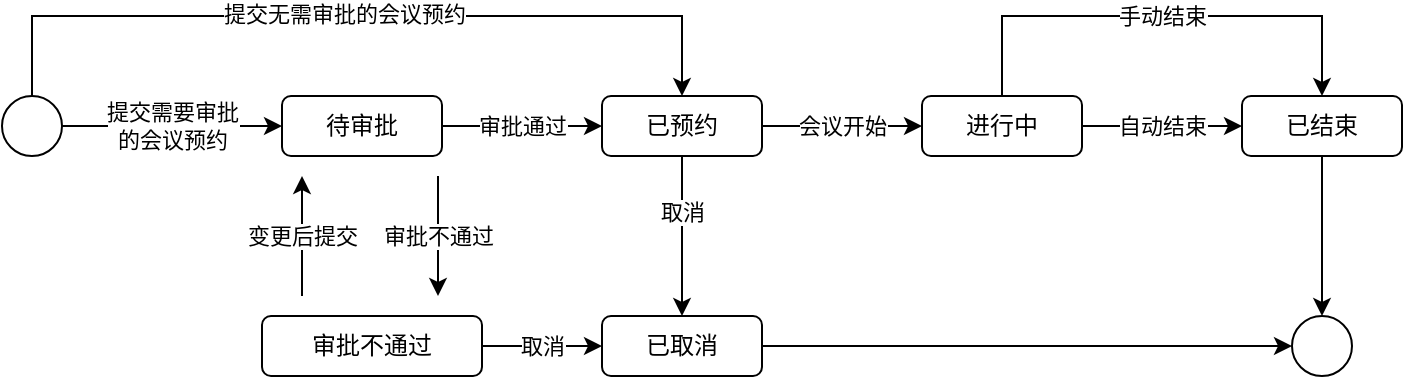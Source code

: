 <mxfile version="15.5.4" type="github">
  <diagram id="YL43AJyx3949HWcpRNl4" name="Page-1">
    <mxGraphModel dx="1422" dy="796" grid="1" gridSize="10" guides="1" tooltips="1" connect="1" arrows="1" fold="1" page="1" pageScale="1" pageWidth="827" pageHeight="1169" math="0" shadow="0">
      <root>
        <mxCell id="0" />
        <mxCell id="1" parent="0" />
        <mxCell id="Fh0NfpgvWq6EmZwrz6L6-4" value="提交需要审批&lt;br&gt;的会议预约" style="edgeStyle=orthogonalEdgeStyle;rounded=0;orthogonalLoop=1;jettySize=auto;html=1;" edge="1" parent="1" source="Fh0NfpgvWq6EmZwrz6L6-1" target="Fh0NfpgvWq6EmZwrz6L6-2">
          <mxGeometry relative="1" as="geometry" />
        </mxCell>
        <mxCell id="Fh0NfpgvWq6EmZwrz6L6-7" style="edgeStyle=orthogonalEdgeStyle;rounded=0;orthogonalLoop=1;jettySize=auto;html=1;entryX=0.5;entryY=0;entryDx=0;entryDy=0;" edge="1" parent="1" source="Fh0NfpgvWq6EmZwrz6L6-1" target="Fh0NfpgvWq6EmZwrz6L6-5">
          <mxGeometry relative="1" as="geometry">
            <Array as="points">
              <mxPoint x="55" y="120" />
              <mxPoint x="380" y="120" />
            </Array>
          </mxGeometry>
        </mxCell>
        <mxCell id="Fh0NfpgvWq6EmZwrz6L6-8" value="提交无需审批的会议预约" style="edgeLabel;html=1;align=center;verticalAlign=middle;resizable=0;points=[];" vertex="1" connectable="0" parent="Fh0NfpgvWq6EmZwrz6L6-7">
          <mxGeometry x="-0.032" y="1" relative="1" as="geometry">
            <mxPoint as="offset" />
          </mxGeometry>
        </mxCell>
        <mxCell id="Fh0NfpgvWq6EmZwrz6L6-1" value="" style="ellipse;whiteSpace=wrap;html=1;aspect=fixed;" vertex="1" parent="1">
          <mxGeometry x="40" y="160" width="30" height="30" as="geometry" />
        </mxCell>
        <mxCell id="Fh0NfpgvWq6EmZwrz6L6-6" value="审批通过" style="edgeStyle=orthogonalEdgeStyle;rounded=0;orthogonalLoop=1;jettySize=auto;html=1;" edge="1" parent="1" source="Fh0NfpgvWq6EmZwrz6L6-2" target="Fh0NfpgvWq6EmZwrz6L6-5">
          <mxGeometry relative="1" as="geometry" />
        </mxCell>
        <mxCell id="Fh0NfpgvWq6EmZwrz6L6-2" value="待审批" style="rounded=1;whiteSpace=wrap;html=1;" vertex="1" parent="1">
          <mxGeometry x="180" y="160" width="80" height="30" as="geometry" />
        </mxCell>
        <mxCell id="Fh0NfpgvWq6EmZwrz6L6-14" value="" style="edgeStyle=orthogonalEdgeStyle;rounded=0;orthogonalLoop=1;jettySize=auto;html=1;" edge="1" parent="1" source="Fh0NfpgvWq6EmZwrz6L6-5" target="Fh0NfpgvWq6EmZwrz6L6-12">
          <mxGeometry relative="1" as="geometry" />
        </mxCell>
        <mxCell id="Fh0NfpgvWq6EmZwrz6L6-15" value="取消" style="edgeLabel;html=1;align=center;verticalAlign=middle;resizable=0;points=[];" vertex="1" connectable="0" parent="Fh0NfpgvWq6EmZwrz6L6-14">
          <mxGeometry x="-0.305" relative="1" as="geometry">
            <mxPoint as="offset" />
          </mxGeometry>
        </mxCell>
        <mxCell id="Fh0NfpgvWq6EmZwrz6L6-17" value="会议开始" style="edgeStyle=orthogonalEdgeStyle;rounded=0;orthogonalLoop=1;jettySize=auto;html=1;" edge="1" parent="1" source="Fh0NfpgvWq6EmZwrz6L6-5" target="Fh0NfpgvWq6EmZwrz6L6-16">
          <mxGeometry relative="1" as="geometry" />
        </mxCell>
        <mxCell id="Fh0NfpgvWq6EmZwrz6L6-5" value="已预约" style="rounded=1;whiteSpace=wrap;html=1;" vertex="1" parent="1">
          <mxGeometry x="340" y="160" width="80" height="30" as="geometry" />
        </mxCell>
        <mxCell id="Fh0NfpgvWq6EmZwrz6L6-13" value="取消" style="edgeStyle=orthogonalEdgeStyle;rounded=0;orthogonalLoop=1;jettySize=auto;html=1;" edge="1" parent="1" source="Fh0NfpgvWq6EmZwrz6L6-9" target="Fh0NfpgvWq6EmZwrz6L6-12">
          <mxGeometry relative="1" as="geometry" />
        </mxCell>
        <mxCell id="Fh0NfpgvWq6EmZwrz6L6-9" value="审批不通过" style="rounded=1;whiteSpace=wrap;html=1;" vertex="1" parent="1">
          <mxGeometry x="170" y="270" width="110" height="30" as="geometry" />
        </mxCell>
        <mxCell id="Fh0NfpgvWq6EmZwrz6L6-10" value="审批不通过" style="endArrow=classic;html=1;rounded=0;" edge="1" parent="1">
          <mxGeometry width="50" height="50" relative="1" as="geometry">
            <mxPoint x="258" y="200" as="sourcePoint" />
            <mxPoint x="258" y="260" as="targetPoint" />
            <Array as="points">
              <mxPoint x="258" y="230" />
            </Array>
          </mxGeometry>
        </mxCell>
        <mxCell id="Fh0NfpgvWq6EmZwrz6L6-11" value="变更后提交" style="endArrow=classic;html=1;rounded=0;" edge="1" parent="1">
          <mxGeometry width="50" height="50" relative="1" as="geometry">
            <mxPoint x="190" y="260" as="sourcePoint" />
            <mxPoint x="190" y="200" as="targetPoint" />
            <Array as="points">
              <mxPoint x="190" y="230" />
            </Array>
          </mxGeometry>
        </mxCell>
        <mxCell id="Fh0NfpgvWq6EmZwrz6L6-22" style="edgeStyle=orthogonalEdgeStyle;rounded=0;orthogonalLoop=1;jettySize=auto;html=1;entryX=0;entryY=0.5;entryDx=0;entryDy=0;" edge="1" parent="1" source="Fh0NfpgvWq6EmZwrz6L6-12" target="Fh0NfpgvWq6EmZwrz6L6-21">
          <mxGeometry relative="1" as="geometry" />
        </mxCell>
        <mxCell id="Fh0NfpgvWq6EmZwrz6L6-12" value="已取消" style="rounded=1;whiteSpace=wrap;html=1;" vertex="1" parent="1">
          <mxGeometry x="340" y="270" width="80" height="30" as="geometry" />
        </mxCell>
        <mxCell id="Fh0NfpgvWq6EmZwrz6L6-19" value="自动结束" style="edgeStyle=orthogonalEdgeStyle;rounded=0;orthogonalLoop=1;jettySize=auto;html=1;" edge="1" parent="1" source="Fh0NfpgvWq6EmZwrz6L6-16" target="Fh0NfpgvWq6EmZwrz6L6-18">
          <mxGeometry relative="1" as="geometry" />
        </mxCell>
        <mxCell id="Fh0NfpgvWq6EmZwrz6L6-20" value="手动结束" style="edgeStyle=orthogonalEdgeStyle;rounded=0;orthogonalLoop=1;jettySize=auto;html=1;entryX=0.5;entryY=0;entryDx=0;entryDy=0;" edge="1" parent="1" source="Fh0NfpgvWq6EmZwrz6L6-16" target="Fh0NfpgvWq6EmZwrz6L6-18">
          <mxGeometry relative="1" as="geometry">
            <Array as="points">
              <mxPoint x="540" y="120" />
              <mxPoint x="700" y="120" />
            </Array>
          </mxGeometry>
        </mxCell>
        <mxCell id="Fh0NfpgvWq6EmZwrz6L6-16" value="进行中" style="rounded=1;whiteSpace=wrap;html=1;" vertex="1" parent="1">
          <mxGeometry x="500" y="160" width="80" height="30" as="geometry" />
        </mxCell>
        <mxCell id="Fh0NfpgvWq6EmZwrz6L6-23" style="edgeStyle=orthogonalEdgeStyle;rounded=0;orthogonalLoop=1;jettySize=auto;html=1;entryX=0.5;entryY=0;entryDx=0;entryDy=0;" edge="1" parent="1" source="Fh0NfpgvWq6EmZwrz6L6-18" target="Fh0NfpgvWq6EmZwrz6L6-21">
          <mxGeometry relative="1" as="geometry" />
        </mxCell>
        <mxCell id="Fh0NfpgvWq6EmZwrz6L6-18" value="已结束" style="rounded=1;whiteSpace=wrap;html=1;" vertex="1" parent="1">
          <mxGeometry x="660" y="160" width="80" height="30" as="geometry" />
        </mxCell>
        <mxCell id="Fh0NfpgvWq6EmZwrz6L6-21" value="" style="ellipse;whiteSpace=wrap;html=1;aspect=fixed;" vertex="1" parent="1">
          <mxGeometry x="685" y="270" width="30" height="30" as="geometry" />
        </mxCell>
      </root>
    </mxGraphModel>
  </diagram>
</mxfile>
